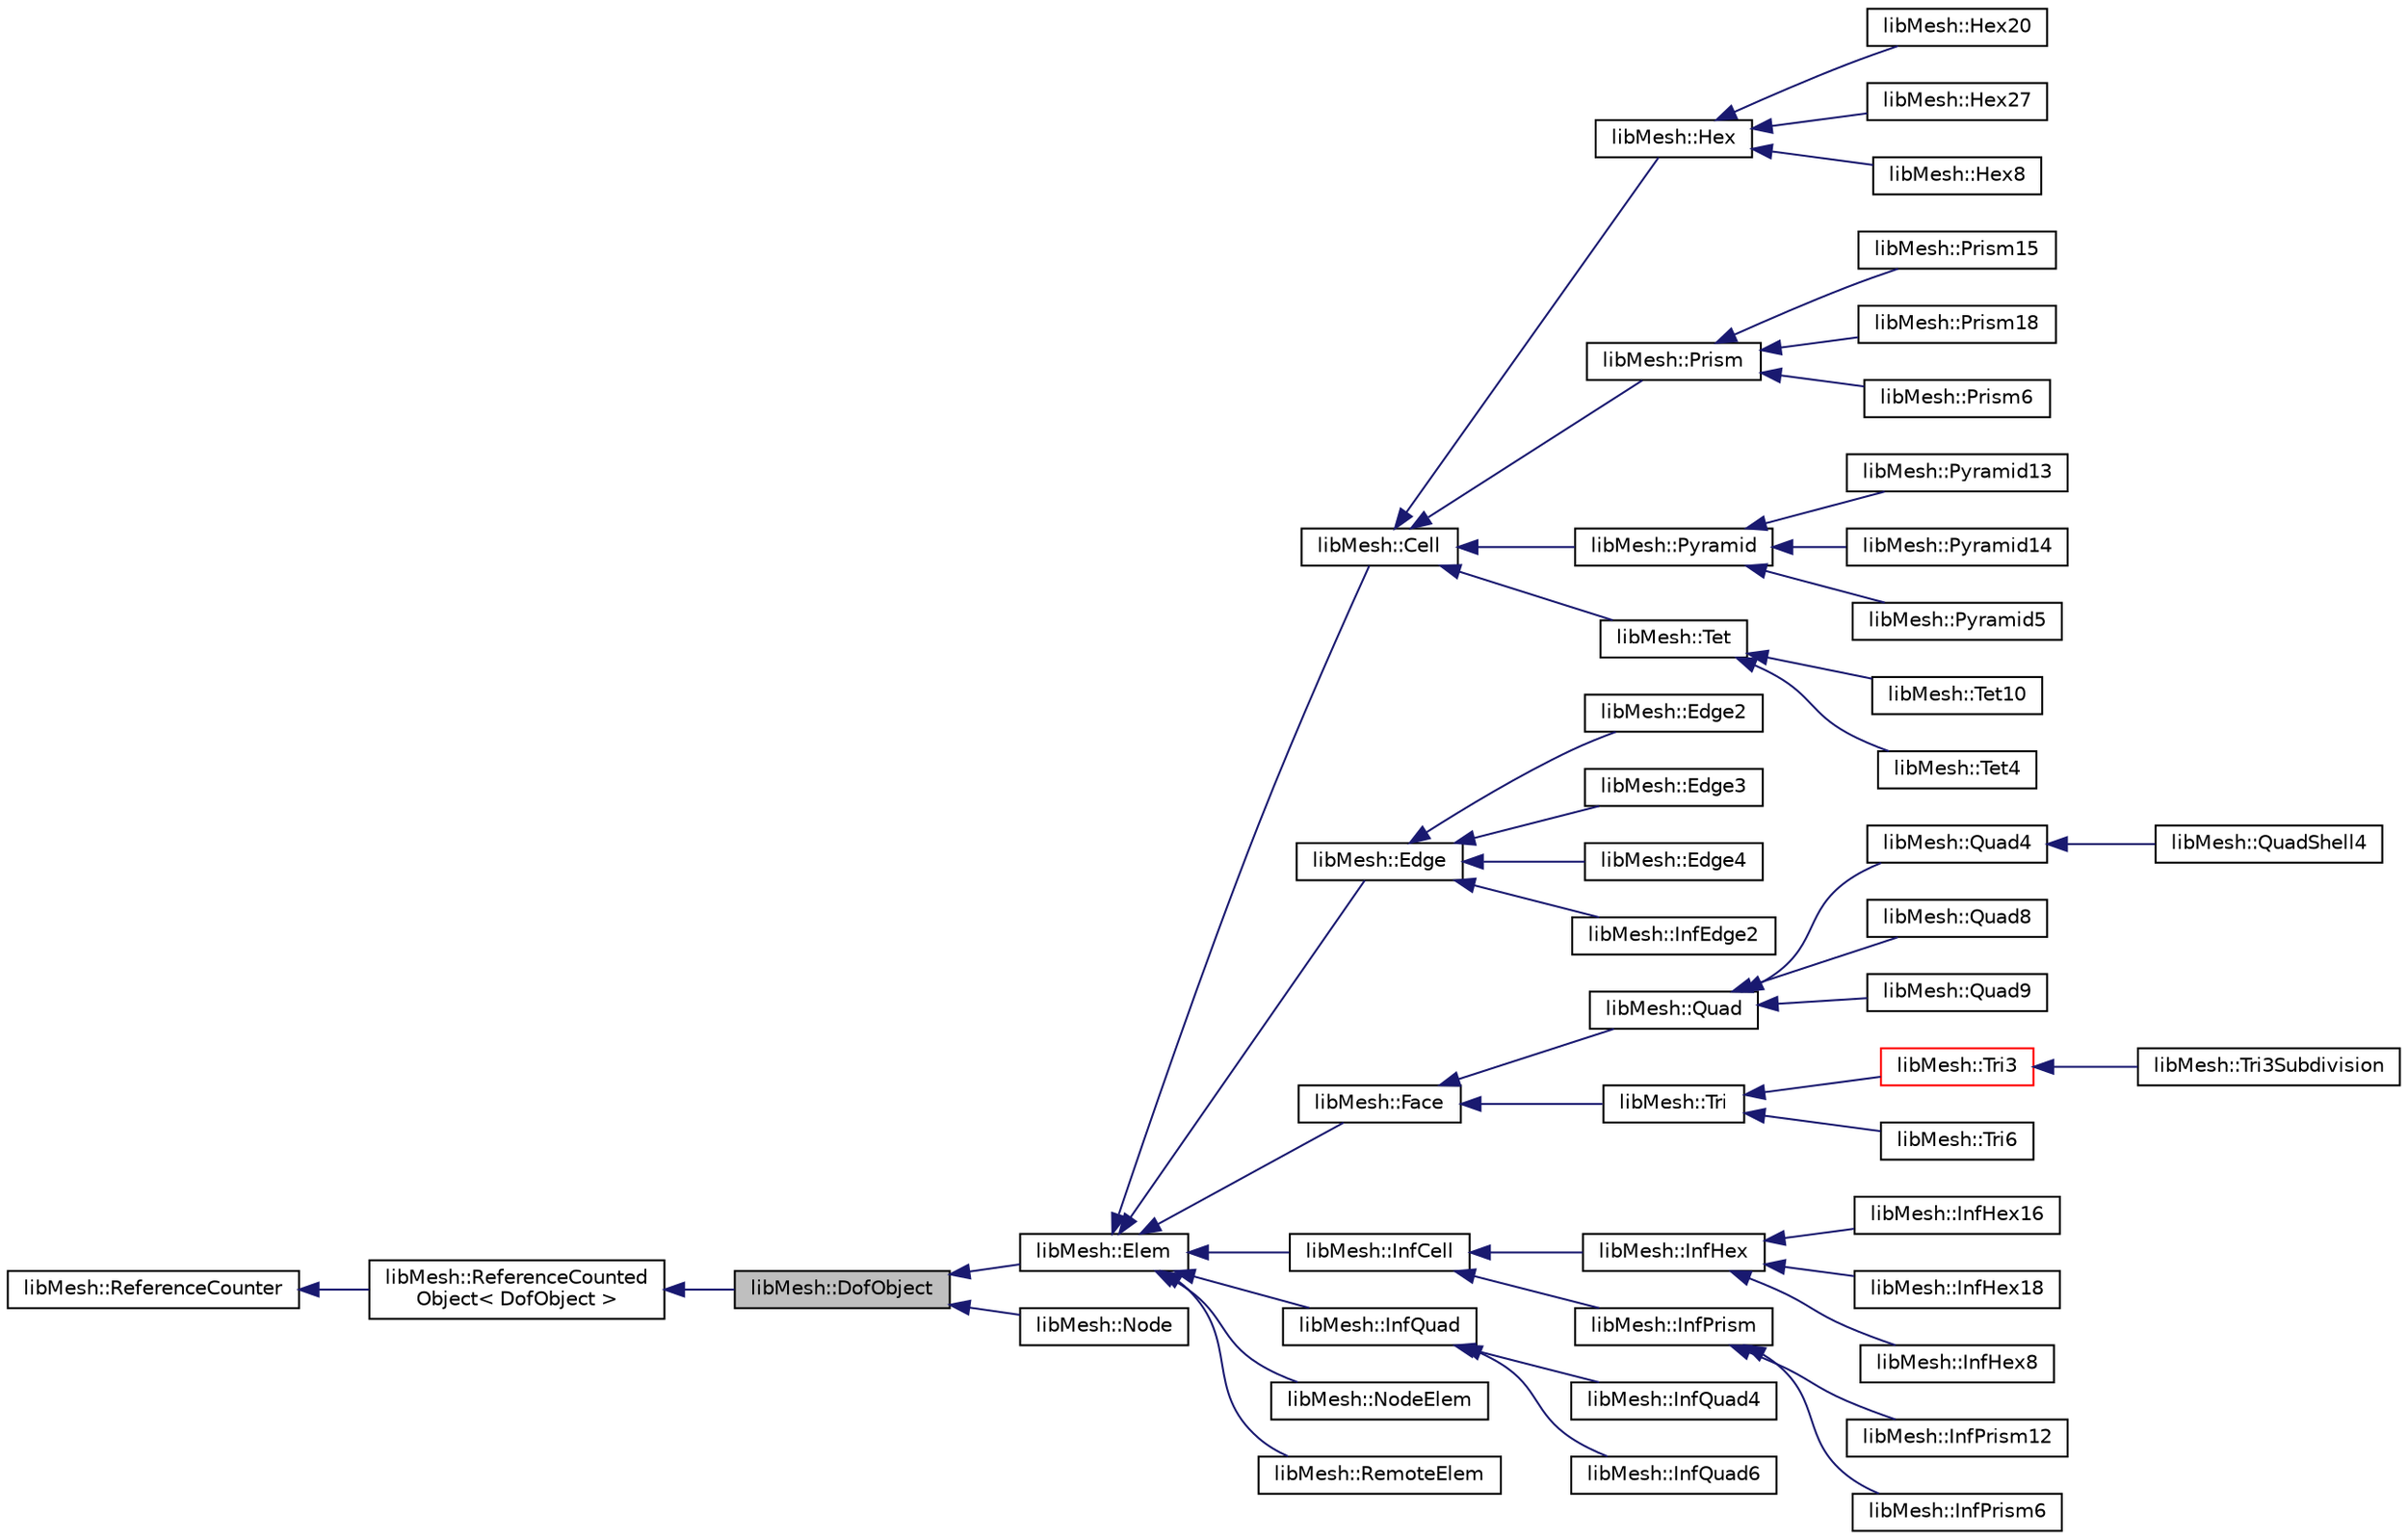 digraph "libMesh::DofObject"
{
  edge [fontname="Helvetica",fontsize="10",labelfontname="Helvetica",labelfontsize="10"];
  node [fontname="Helvetica",fontsize="10",shape=record];
  rankdir="LR";
  Node1 [label="libMesh::DofObject",height=0.2,width=0.4,color="black", fillcolor="grey75", style="filled", fontcolor="black"];
  Node2 -> Node1 [dir="back",color="midnightblue",fontsize="10",style="solid",fontname="Helvetica"];
  Node2 [label="libMesh::ReferenceCounted\lObject\< DofObject \>",height=0.2,width=0.4,color="black", fillcolor="white", style="filled",URL="$classlibMesh_1_1ReferenceCountedObject.html"];
  Node3 -> Node2 [dir="back",color="midnightblue",fontsize="10",style="solid",fontname="Helvetica"];
  Node3 [label="libMesh::ReferenceCounter",height=0.2,width=0.4,color="black", fillcolor="white", style="filled",URL="$classlibMesh_1_1ReferenceCounter.html",tooltip="Common base for all objects whose creations/destructions are counted. "];
  Node1 -> Node4 [dir="back",color="midnightblue",fontsize="10",style="solid",fontname="Helvetica"];
  Node4 [label="libMesh::Elem",height=0.2,width=0.4,color="black", fillcolor="white", style="filled",URL="$classlibMesh_1_1Elem.html",tooltip="The base class for all geometric element types. "];
  Node4 -> Node5 [dir="back",color="midnightblue",fontsize="10",style="solid",fontname="Helvetica"];
  Node5 [label="libMesh::Cell",height=0.2,width=0.4,color="black", fillcolor="white", style="filled",URL="$classlibMesh_1_1Cell.html",tooltip="The base class for all 3D geometric element types. "];
  Node5 -> Node6 [dir="back",color="midnightblue",fontsize="10",style="solid",fontname="Helvetica"];
  Node6 [label="libMesh::Hex",height=0.2,width=0.4,color="black", fillcolor="white", style="filled",URL="$classlibMesh_1_1Hex.html",tooltip="The base class for all hexahedral element types. "];
  Node6 -> Node7 [dir="back",color="midnightblue",fontsize="10",style="solid",fontname="Helvetica"];
  Node7 [label="libMesh::Hex20",height=0.2,width=0.4,color="black", fillcolor="white", style="filled",URL="$classlibMesh_1_1Hex20.html",tooltip="A 3D hexahedral element with 20 nodes. "];
  Node6 -> Node8 [dir="back",color="midnightblue",fontsize="10",style="solid",fontname="Helvetica"];
  Node8 [label="libMesh::Hex27",height=0.2,width=0.4,color="black", fillcolor="white", style="filled",URL="$classlibMesh_1_1Hex27.html",tooltip="A 3D hexahedral element with 27 nodes. "];
  Node6 -> Node9 [dir="back",color="midnightblue",fontsize="10",style="solid",fontname="Helvetica"];
  Node9 [label="libMesh::Hex8",height=0.2,width=0.4,color="black", fillcolor="white", style="filled",URL="$classlibMesh_1_1Hex8.html",tooltip="A 3D hexahedral element with 8 nodes. "];
  Node5 -> Node10 [dir="back",color="midnightblue",fontsize="10",style="solid",fontname="Helvetica"];
  Node10 [label="libMesh::Prism",height=0.2,width=0.4,color="black", fillcolor="white", style="filled",URL="$classlibMesh_1_1Prism.html",tooltip="The base class for all prismatic element types. "];
  Node10 -> Node11 [dir="back",color="midnightblue",fontsize="10",style="solid",fontname="Helvetica"];
  Node11 [label="libMesh::Prism15",height=0.2,width=0.4,color="black", fillcolor="white", style="filled",URL="$classlibMesh_1_1Prism15.html",tooltip="A 3D prismatic element with 15 nodes. "];
  Node10 -> Node12 [dir="back",color="midnightblue",fontsize="10",style="solid",fontname="Helvetica"];
  Node12 [label="libMesh::Prism18",height=0.2,width=0.4,color="black", fillcolor="white", style="filled",URL="$classlibMesh_1_1Prism18.html",tooltip="A 3D prismatic element with 18 nodes. "];
  Node10 -> Node13 [dir="back",color="midnightblue",fontsize="10",style="solid",fontname="Helvetica"];
  Node13 [label="libMesh::Prism6",height=0.2,width=0.4,color="black", fillcolor="white", style="filled",URL="$classlibMesh_1_1Prism6.html",tooltip="A 3D prismatic element with 6 nodes. "];
  Node5 -> Node14 [dir="back",color="midnightblue",fontsize="10",style="solid",fontname="Helvetica"];
  Node14 [label="libMesh::Pyramid",height=0.2,width=0.4,color="black", fillcolor="white", style="filled",URL="$classlibMesh_1_1Pyramid.html",tooltip="The base class for all pyramid element types. "];
  Node14 -> Node15 [dir="back",color="midnightblue",fontsize="10",style="solid",fontname="Helvetica"];
  Node15 [label="libMesh::Pyramid13",height=0.2,width=0.4,color="black", fillcolor="white", style="filled",URL="$classlibMesh_1_1Pyramid13.html",tooltip="A 3D pyramid element with 13 nodes. "];
  Node14 -> Node16 [dir="back",color="midnightblue",fontsize="10",style="solid",fontname="Helvetica"];
  Node16 [label="libMesh::Pyramid14",height=0.2,width=0.4,color="black", fillcolor="white", style="filled",URL="$classlibMesh_1_1Pyramid14.html",tooltip="A 3D pyramid element with 14 nodes. "];
  Node14 -> Node17 [dir="back",color="midnightblue",fontsize="10",style="solid",fontname="Helvetica"];
  Node17 [label="libMesh::Pyramid5",height=0.2,width=0.4,color="black", fillcolor="white", style="filled",URL="$classlibMesh_1_1Pyramid5.html",tooltip="A 3D pyramid element with 5 nodes. "];
  Node5 -> Node18 [dir="back",color="midnightblue",fontsize="10",style="solid",fontname="Helvetica"];
  Node18 [label="libMesh::Tet",height=0.2,width=0.4,color="black", fillcolor="white", style="filled",URL="$classlibMesh_1_1Tet.html",tooltip="The base class for all tetrahedral element types. "];
  Node18 -> Node19 [dir="back",color="midnightblue",fontsize="10",style="solid",fontname="Helvetica"];
  Node19 [label="libMesh::Tet10",height=0.2,width=0.4,color="black", fillcolor="white", style="filled",URL="$classlibMesh_1_1Tet10.html",tooltip="A 3D tetrahedral element with 10 nodes. "];
  Node18 -> Node20 [dir="back",color="midnightblue",fontsize="10",style="solid",fontname="Helvetica"];
  Node20 [label="libMesh::Tet4",height=0.2,width=0.4,color="black", fillcolor="white", style="filled",URL="$classlibMesh_1_1Tet4.html",tooltip="A 3D tetrahedral element with 4 nodes. "];
  Node4 -> Node21 [dir="back",color="midnightblue",fontsize="10",style="solid",fontname="Helvetica"];
  Node21 [label="libMesh::Edge",height=0.2,width=0.4,color="black", fillcolor="white", style="filled",URL="$classlibMesh_1_1Edge.html",tooltip="The base class for all 1D geometric element types. "];
  Node21 -> Node22 [dir="back",color="midnightblue",fontsize="10",style="solid",fontname="Helvetica"];
  Node22 [label="libMesh::Edge2",height=0.2,width=0.4,color="black", fillcolor="white", style="filled",URL="$classlibMesh_1_1Edge2.html",tooltip="A 1D geometric element with 2 nodes. "];
  Node21 -> Node23 [dir="back",color="midnightblue",fontsize="10",style="solid",fontname="Helvetica"];
  Node23 [label="libMesh::Edge3",height=0.2,width=0.4,color="black", fillcolor="white", style="filled",URL="$classlibMesh_1_1Edge3.html",tooltip="A 1D geometric element with 3 nodes. "];
  Node21 -> Node24 [dir="back",color="midnightblue",fontsize="10",style="solid",fontname="Helvetica"];
  Node24 [label="libMesh::Edge4",height=0.2,width=0.4,color="black", fillcolor="white", style="filled",URL="$classlibMesh_1_1Edge4.html",tooltip="A 1D geometric element with 4 nodes. "];
  Node21 -> Node25 [dir="back",color="midnightblue",fontsize="10",style="solid",fontname="Helvetica"];
  Node25 [label="libMesh::InfEdge2",height=0.2,width=0.4,color="black", fillcolor="white", style="filled",URL="$classlibMesh_1_1InfEdge2.html",tooltip="A 1D infinite element with 2 nodes. "];
  Node4 -> Node26 [dir="back",color="midnightblue",fontsize="10",style="solid",fontname="Helvetica"];
  Node26 [label="libMesh::Face",height=0.2,width=0.4,color="black", fillcolor="white", style="filled",URL="$classlibMesh_1_1Face.html",tooltip="The base class for all 2D geometric element types. "];
  Node26 -> Node27 [dir="back",color="midnightblue",fontsize="10",style="solid",fontname="Helvetica"];
  Node27 [label="libMesh::Quad",height=0.2,width=0.4,color="black", fillcolor="white", style="filled",URL="$classlibMesh_1_1Quad.html",tooltip="The base class for all quadrilateral element types. "];
  Node27 -> Node28 [dir="back",color="midnightblue",fontsize="10",style="solid",fontname="Helvetica"];
  Node28 [label="libMesh::Quad4",height=0.2,width=0.4,color="black", fillcolor="white", style="filled",URL="$classlibMesh_1_1Quad4.html",tooltip="A 2D quadrilateral element with 4 nodes. "];
  Node28 -> Node29 [dir="back",color="midnightblue",fontsize="10",style="solid",fontname="Helvetica"];
  Node29 [label="libMesh::QuadShell4",height=0.2,width=0.4,color="black", fillcolor="white", style="filled",URL="$classlibMesh_1_1QuadShell4.html",tooltip="A 2D quadrilateral shell element with 4 nodes. "];
  Node27 -> Node30 [dir="back",color="midnightblue",fontsize="10",style="solid",fontname="Helvetica"];
  Node30 [label="libMesh::Quad8",height=0.2,width=0.4,color="black", fillcolor="white", style="filled",URL="$classlibMesh_1_1Quad8.html",tooltip="A 2D quadrilateral element with 8 nodes. "];
  Node27 -> Node31 [dir="back",color="midnightblue",fontsize="10",style="solid",fontname="Helvetica"];
  Node31 [label="libMesh::Quad9",height=0.2,width=0.4,color="black", fillcolor="white", style="filled",URL="$classlibMesh_1_1Quad9.html",tooltip="A 2D quadrilateral element with 9 nodes. "];
  Node26 -> Node32 [dir="back",color="midnightblue",fontsize="10",style="solid",fontname="Helvetica"];
  Node32 [label="libMesh::Tri",height=0.2,width=0.4,color="black", fillcolor="white", style="filled",URL="$classlibMesh_1_1Tri.html",tooltip="The base class for all triangular element types. "];
  Node32 -> Node33 [dir="back",color="midnightblue",fontsize="10",style="solid",fontname="Helvetica"];
  Node33 [label="libMesh::Tri3",height=0.2,width=0.4,color="red", fillcolor="white", style="filled",URL="$classlibMesh_1_1Tri3.html",tooltip="A 2D triangular element with 3 nodes. "];
  Node33 -> Node34 [dir="back",color="midnightblue",fontsize="10",style="solid",fontname="Helvetica"];
  Node34 [label="libMesh::Tri3Subdivision",height=0.2,width=0.4,color="black", fillcolor="white", style="filled",URL="$classlibMesh_1_1Tri3Subdivision.html",tooltip="A surface shell element used in mechanics calculations. "];
  Node32 -> Node35 [dir="back",color="midnightblue",fontsize="10",style="solid",fontname="Helvetica"];
  Node35 [label="libMesh::Tri6",height=0.2,width=0.4,color="black", fillcolor="white", style="filled",URL="$classlibMesh_1_1Tri6.html",tooltip="A 2D triangular element with 6 nodes. "];
  Node4 -> Node36 [dir="back",color="midnightblue",fontsize="10",style="solid",fontname="Helvetica"];
  Node36 [label="libMesh::InfCell",height=0.2,width=0.4,color="black", fillcolor="white", style="filled",URL="$classlibMesh_1_1InfCell.html",tooltip="The base class for all 3D infinite geometric element types. "];
  Node36 -> Node37 [dir="back",color="midnightblue",fontsize="10",style="solid",fontname="Helvetica"];
  Node37 [label="libMesh::InfHex",height=0.2,width=0.4,color="black", fillcolor="white", style="filled",URL="$classlibMesh_1_1InfHex.html",tooltip="The base class for all 3D infinite hexahedral element types. "];
  Node37 -> Node38 [dir="back",color="midnightblue",fontsize="10",style="solid",fontname="Helvetica"];
  Node38 [label="libMesh::InfHex16",height=0.2,width=0.4,color="black", fillcolor="white", style="filled",URL="$classlibMesh_1_1InfHex16.html",tooltip="A 3D infinite hexahedral element with 16 nodes. "];
  Node37 -> Node39 [dir="back",color="midnightblue",fontsize="10",style="solid",fontname="Helvetica"];
  Node39 [label="libMesh::InfHex18",height=0.2,width=0.4,color="black", fillcolor="white", style="filled",URL="$classlibMesh_1_1InfHex18.html",tooltip="A 3D infinite hexahedral element with 18 nodes. "];
  Node37 -> Node40 [dir="back",color="midnightblue",fontsize="10",style="solid",fontname="Helvetica"];
  Node40 [label="libMesh::InfHex8",height=0.2,width=0.4,color="black", fillcolor="white", style="filled",URL="$classlibMesh_1_1InfHex8.html",tooltip="A 3D infinite hexahedral element with 8 nodes. "];
  Node36 -> Node41 [dir="back",color="midnightblue",fontsize="10",style="solid",fontname="Helvetica"];
  Node41 [label="libMesh::InfPrism",height=0.2,width=0.4,color="black", fillcolor="white", style="filled",URL="$classlibMesh_1_1InfPrism.html",tooltip="The base class for all 3D infinite prismatic element types. "];
  Node41 -> Node42 [dir="back",color="midnightblue",fontsize="10",style="solid",fontname="Helvetica"];
  Node42 [label="libMesh::InfPrism12",height=0.2,width=0.4,color="black", fillcolor="white", style="filled",URL="$classlibMesh_1_1InfPrism12.html",tooltip="A 3D infinite prismatic element with 12 nodes. "];
  Node41 -> Node43 [dir="back",color="midnightblue",fontsize="10",style="solid",fontname="Helvetica"];
  Node43 [label="libMesh::InfPrism6",height=0.2,width=0.4,color="black", fillcolor="white", style="filled",URL="$classlibMesh_1_1InfPrism6.html",tooltip="A 3D infinite prismatic element with 6 nodes. "];
  Node4 -> Node44 [dir="back",color="midnightblue",fontsize="10",style="solid",fontname="Helvetica"];
  Node44 [label="libMesh::InfQuad",height=0.2,width=0.4,color="black", fillcolor="white", style="filled",URL="$classlibMesh_1_1InfQuad.html",tooltip="The base class for all 2D infinite quadrilateral element types. "];
  Node44 -> Node45 [dir="back",color="midnightblue",fontsize="10",style="solid",fontname="Helvetica"];
  Node45 [label="libMesh::InfQuad4",height=0.2,width=0.4,color="black", fillcolor="white", style="filled",URL="$classlibMesh_1_1InfQuad4.html",tooltip="A 2D infinite quadrilateral element with 4 nodes. "];
  Node44 -> Node46 [dir="back",color="midnightblue",fontsize="10",style="solid",fontname="Helvetica"];
  Node46 [label="libMesh::InfQuad6",height=0.2,width=0.4,color="black", fillcolor="white", style="filled",URL="$classlibMesh_1_1InfQuad6.html",tooltip="A 2D infinite quadrilateral element with 6 nodes. "];
  Node4 -> Node47 [dir="back",color="midnightblue",fontsize="10",style="solid",fontname="Helvetica"];
  Node47 [label="libMesh::NodeElem",height=0.2,width=0.4,color="black", fillcolor="white", style="filled",URL="$classlibMesh_1_1NodeElem.html",tooltip="A zero-dimensional geometric entity implementing the Elem interface. "];
  Node4 -> Node48 [dir="back",color="midnightblue",fontsize="10",style="solid",fontname="Helvetica"];
  Node48 [label="libMesh::RemoteElem",height=0.2,width=0.4,color="black", fillcolor="white", style="filled",URL="$classlibMesh_1_1RemoteElem.html",tooltip="Used by ParallelMesh to represent an Elem owned by another processor. "];
  Node1 -> Node49 [dir="back",color="midnightblue",fontsize="10",style="solid",fontname="Helvetica"];
  Node49 [label="libMesh::Node",height=0.2,width=0.4,color="black", fillcolor="white", style="filled",URL="$classlibMesh_1_1Node.html",tooltip="A geometric point in (x,y,z) space associated with a DOF. "];
}
